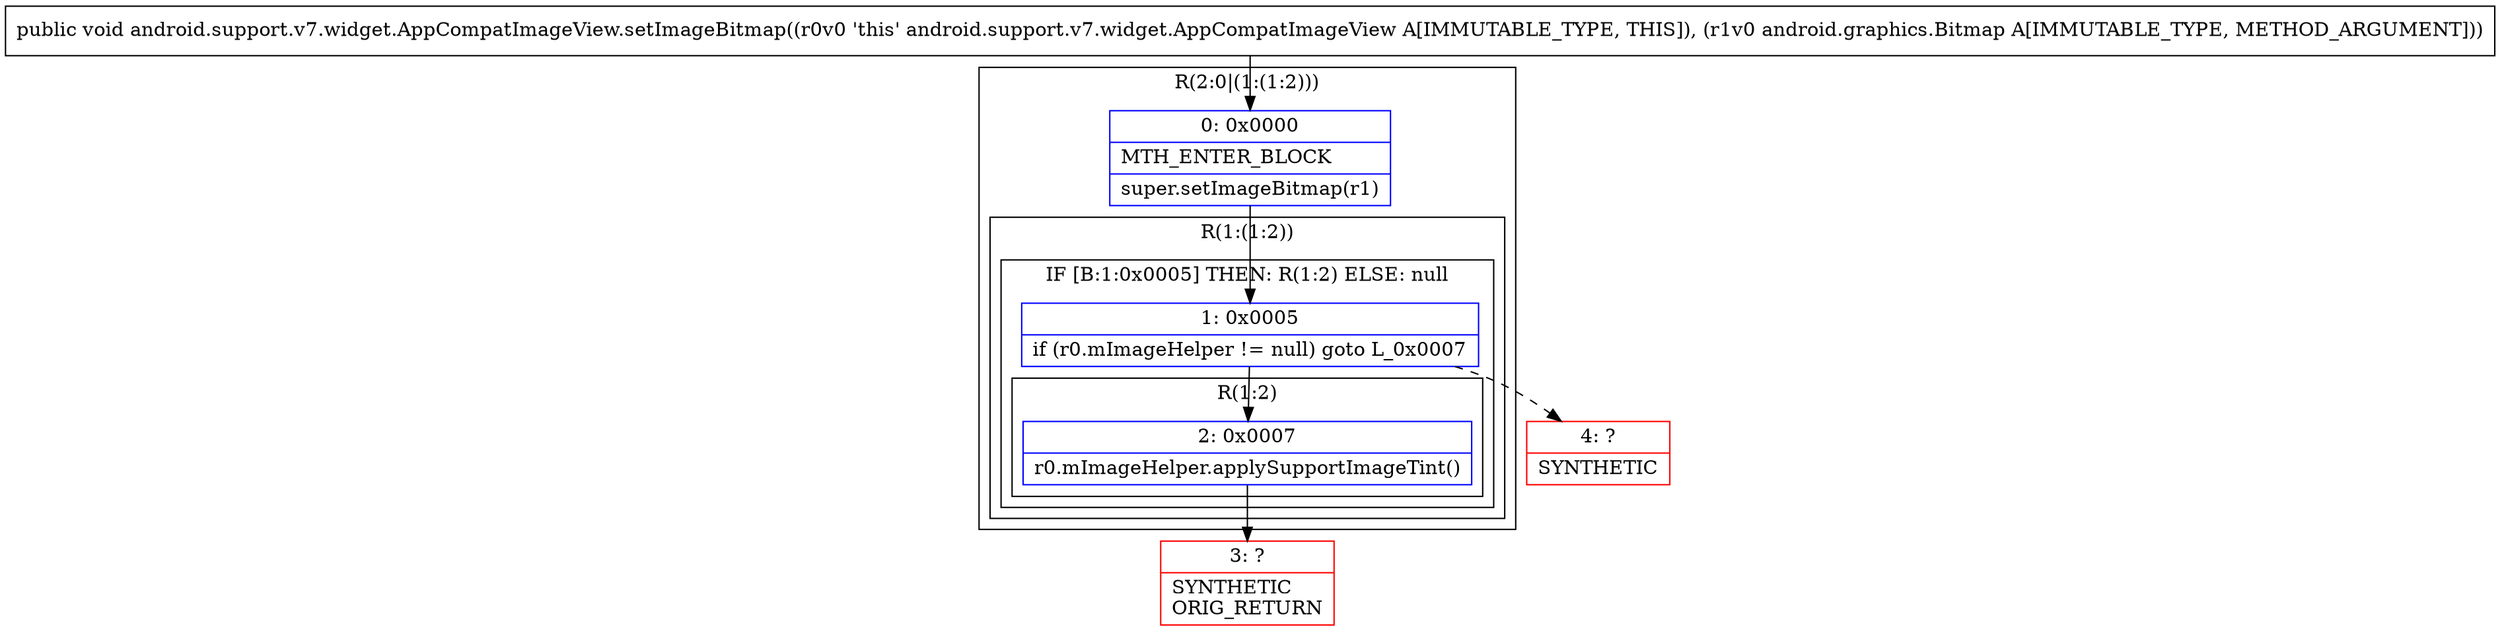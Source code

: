 digraph "CFG forandroid.support.v7.widget.AppCompatImageView.setImageBitmap(Landroid\/graphics\/Bitmap;)V" {
subgraph cluster_Region_626993452 {
label = "R(2:0|(1:(1:2)))";
node [shape=record,color=blue];
Node_0 [shape=record,label="{0\:\ 0x0000|MTH_ENTER_BLOCK\l|super.setImageBitmap(r1)\l}"];
subgraph cluster_Region_952413991 {
label = "R(1:(1:2))";
node [shape=record,color=blue];
subgraph cluster_IfRegion_662884867 {
label = "IF [B:1:0x0005] THEN: R(1:2) ELSE: null";
node [shape=record,color=blue];
Node_1 [shape=record,label="{1\:\ 0x0005|if (r0.mImageHelper != null) goto L_0x0007\l}"];
subgraph cluster_Region_1785860282 {
label = "R(1:2)";
node [shape=record,color=blue];
Node_2 [shape=record,label="{2\:\ 0x0007|r0.mImageHelper.applySupportImageTint()\l}"];
}
}
}
}
Node_3 [shape=record,color=red,label="{3\:\ ?|SYNTHETIC\lORIG_RETURN\l}"];
Node_4 [shape=record,color=red,label="{4\:\ ?|SYNTHETIC\l}"];
MethodNode[shape=record,label="{public void android.support.v7.widget.AppCompatImageView.setImageBitmap((r0v0 'this' android.support.v7.widget.AppCompatImageView A[IMMUTABLE_TYPE, THIS]), (r1v0 android.graphics.Bitmap A[IMMUTABLE_TYPE, METHOD_ARGUMENT])) }"];
MethodNode -> Node_0;
Node_0 -> Node_1;
Node_1 -> Node_2;
Node_1 -> Node_4[style=dashed];
Node_2 -> Node_3;
}


